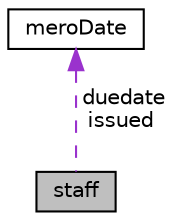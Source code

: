 digraph "staff"
{
 // LATEX_PDF_SIZE
  edge [fontname="Helvetica",fontsize="10",labelfontname="Helvetica",labelfontsize="10"];
  node [fontname="Helvetica",fontsize="10",shape=record];
  Node1 [label="staff",height=0.2,width=0.4,color="black", fillcolor="grey75", style="filled", fontcolor="black",tooltip=" "];
  Node2 -> Node1 [dir="back",color="darkorchid3",fontsize="10",style="dashed",label=" duedate\nissued" ,fontname="Helvetica"];
  Node2 [label="meroDate",height=0.2,width=0.4,color="black", fillcolor="white", style="filled",URL="$structmeroDate.html",tooltip=" "];
}
